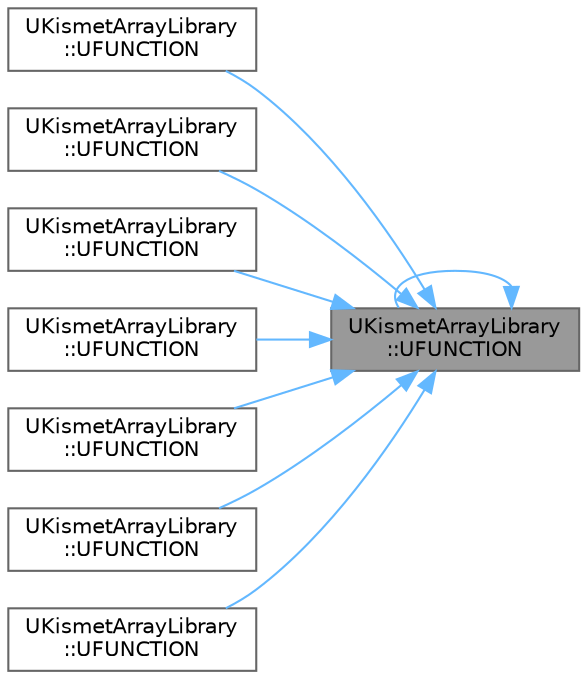 digraph "UKismetArrayLibrary::UFUNCTION"
{
 // INTERACTIVE_SVG=YES
 // LATEX_PDF_SIZE
  bgcolor="transparent";
  edge [fontname=Helvetica,fontsize=10,labelfontname=Helvetica,labelfontsize=10];
  node [fontname=Helvetica,fontsize=10,shape=box,height=0.2,width=0.4];
  rankdir="RL";
  Node1 [id="Node000001",label="UKismetArrayLibrary\l::UFUNCTION",height=0.2,width=0.4,color="gray40", fillcolor="grey60", style="filled", fontcolor="black",tooltip="Add item to array (unique)"];
  Node1 -> Node1 [id="edge1_Node000001_Node000001",dir="back",color="steelblue1",style="solid",tooltip=" "];
  Node1 -> Node2 [id="edge2_Node000001_Node000002",dir="back",color="steelblue1",style="solid",tooltip=" "];
  Node2 [id="Node000002",label="UKismetArrayLibrary\l::UFUNCTION",height=0.2,width=0.4,color="grey40", fillcolor="white", style="filled",URL="$df/da9/classUKismetArrayLibrary.html#a18ce5fdf9449b12c93c3a190d2a27cc7",tooltip="Not exposed to users."];
  Node1 -> Node3 [id="edge3_Node000001_Node000003",dir="back",color="steelblue1",style="solid",tooltip=" "];
  Node3 [id="Node000003",label="UKismetArrayLibrary\l::UFUNCTION",height=0.2,width=0.4,color="grey40", fillcolor="white", style="filled",URL="$df/da9/classUKismetArrayLibrary.html#a6cff016a7f4497827d325bee4d8c9325",tooltip="Sorts an array of bytes."];
  Node1 -> Node4 [id="edge4_Node000001_Node000004",dir="back",color="steelblue1",style="solid",tooltip=" "];
  Node4 [id="Node000004",label="UKismetArrayLibrary\l::UFUNCTION",height=0.2,width=0.4,color="grey40", fillcolor="white", style="filled",URL="$df/da9/classUKismetArrayLibrary.html#a118b87e9e57414d0e9d584f8c694b62a",tooltip="Sorts an array of doubles."];
  Node1 -> Node5 [id="edge5_Node000001_Node000005",dir="back",color="steelblue1",style="solid",tooltip=" "];
  Node5 [id="Node000005",label="UKismetArrayLibrary\l::UFUNCTION",height=0.2,width=0.4,color="grey40", fillcolor="white", style="filled",URL="$df/da9/classUKismetArrayLibrary.html#acc69e12004c0b0e55ecf13c8eef949cb",tooltip="Sorts an array of 64-bit integers."];
  Node1 -> Node6 [id="edge6_Node000001_Node000006",dir="back",color="steelblue1",style="solid",tooltip=" "];
  Node6 [id="Node000006",label="UKismetArrayLibrary\l::UFUNCTION",height=0.2,width=0.4,color="grey40", fillcolor="white", style="filled",URL="$df/da9/classUKismetArrayLibrary.html#a4c78b1e019aec83564ccac4163700281",tooltip="Sorts an array of integers."];
  Node1 -> Node7 [id="edge7_Node000001_Node000007",dir="back",color="steelblue1",style="solid",tooltip=" "];
  Node7 [id="Node000007",label="UKismetArrayLibrary\l::UFUNCTION",height=0.2,width=0.4,color="grey40", fillcolor="white", style="filled",URL="$df/da9/classUKismetArrayLibrary.html#a978dba88973dc2a7df67785d41e8b96b",tooltip="Sorts an array of FNames."];
  Node1 -> Node8 [id="edge8_Node000001_Node000008",dir="back",color="steelblue1",style="solid",tooltip=" "];
  Node8 [id="Node000008",label="UKismetArrayLibrary\l::UFUNCTION",height=0.2,width=0.4,color="grey40", fillcolor="white", style="filled",URL="$df/da9/classUKismetArrayLibrary.html#a24d573a214c7fa349e780ccdebecb106",tooltip="Sorts an array of strings alphabetically."];
}
